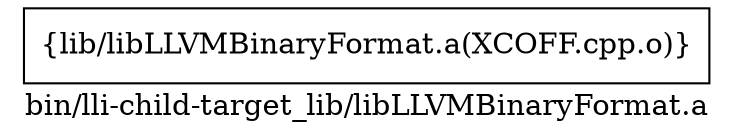 digraph "bin/lli-child-target_lib/libLLVMBinaryFormat.a" {
	label="bin/lli-child-target_lib/libLLVMBinaryFormat.a";
	rankdir=LR;

	Node0x55ab4106daf8 [shape=record,shape=box,group=0,label="{lib/libLLVMBinaryFormat.a(XCOFF.cpp.o)}"];
}
